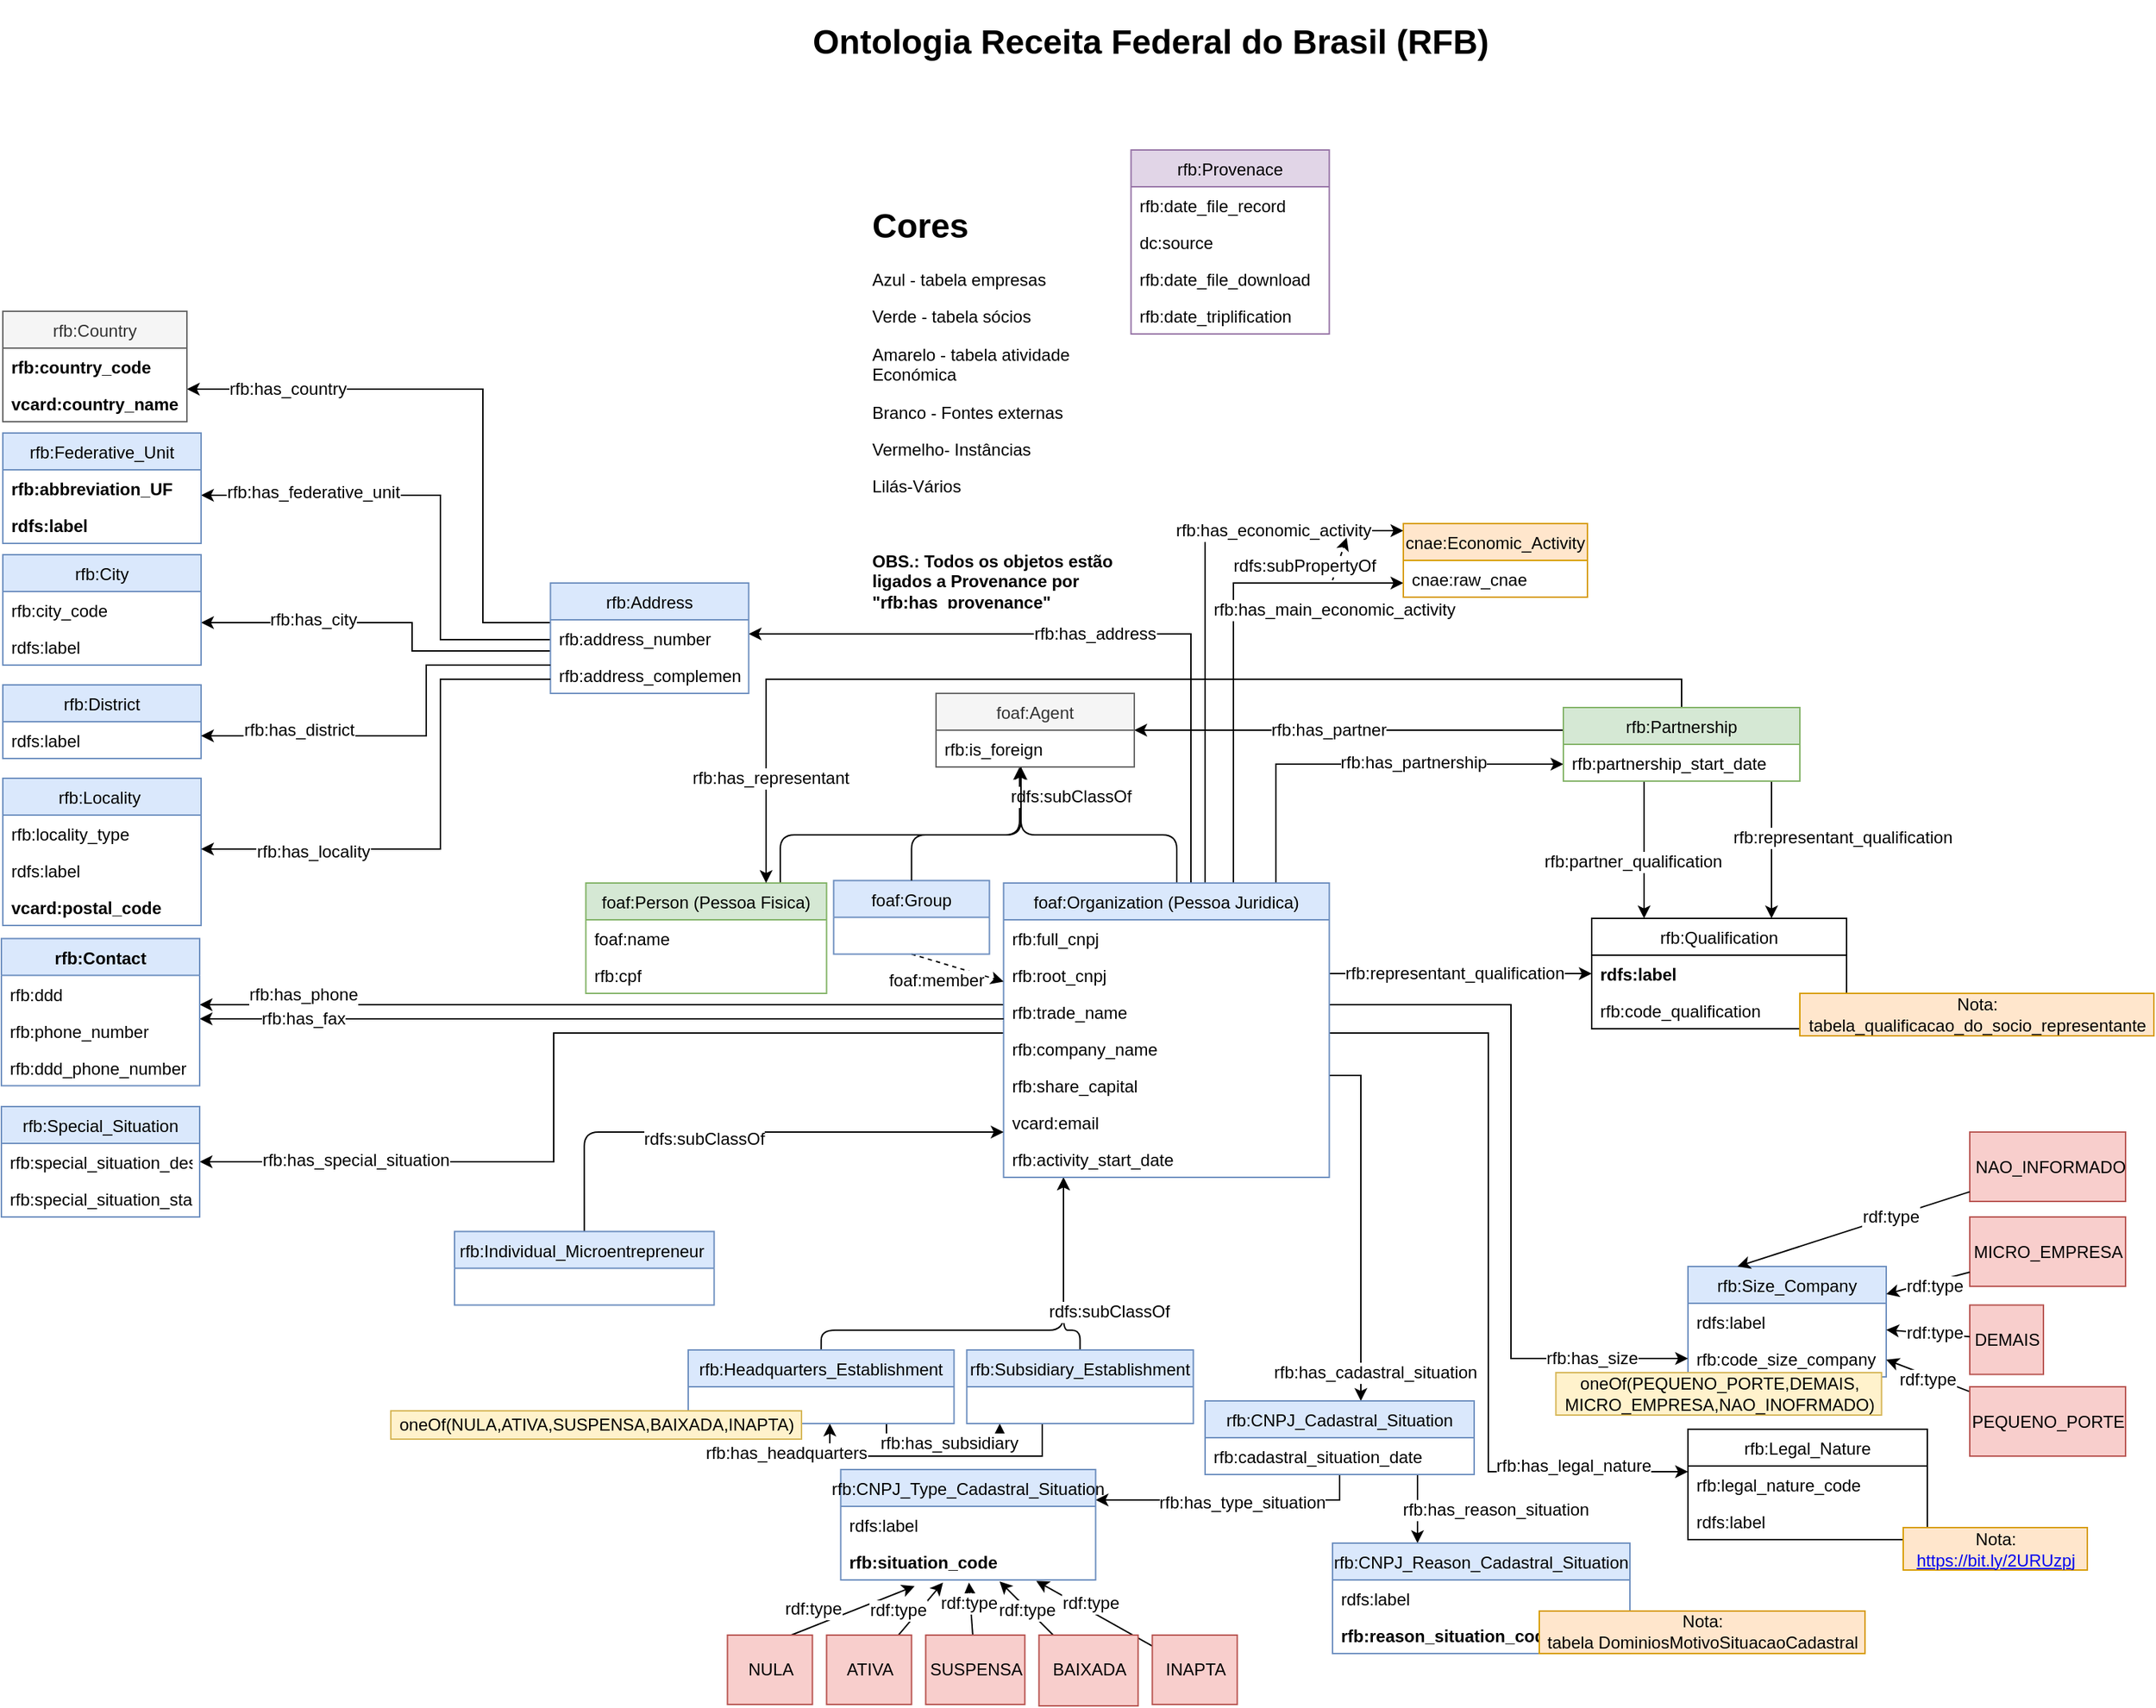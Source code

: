 <mxfile version="13.1.14" type="google"><diagram id="QXgJ33j3kfMfDiMfSLov" name="RFB"><mxGraphModel dx="2135" dy="1691" grid="1" gridSize="10" guides="1" tooltips="1" connect="1" arrows="1" fold="1" page="1" pageScale="1" pageWidth="827" pageHeight="1169" math="0" shadow="0"><root><mxCell id="0"/><mxCell id="1" parent="0"/><mxCell id="TrDCCTHe8l6ZaI6Ffcm_-5" value="" style="endArrow=none;html=1;edgeStyle=orthogonalEdgeStyle;endFill=0;" parent="1" source="TrDCCTHe8l6ZaI6Ffcm_-21" target="TrDCCTHe8l6ZaI6Ffcm_-8" edge="1"><mxGeometry width="50" height="50" relative="1" as="geometry"><mxPoint x="491" y="-18" as="sourcePoint"/><mxPoint x="369" y="-50" as="targetPoint"/><Array as="points"><mxPoint x="480" y="-100"/><mxPoint x="370" y="-100"/></Array></mxGeometry></mxCell><mxCell id="TrDCCTHe8l6ZaI6Ffcm_-6" value="" style="endArrow=classic;html=1;edgeStyle=orthogonalEdgeStyle;endFill=1;" parent="1" source="TrDCCTHe8l6ZaI6Ffcm_-14" target="TrDCCTHe8l6ZaI6Ffcm_-8" edge="1"><mxGeometry width="50" height="50" relative="1" as="geometry"><mxPoint x="237" y="-20" as="sourcePoint"/><mxPoint x="369" y="-168" as="targetPoint"/><Array as="points"><mxPoint x="200" y="-100"/><mxPoint x="369" y="-100"/></Array></mxGeometry></mxCell><mxCell id="TrDCCTHe8l6ZaI6Ffcm_-7" value="rdfs:subClassOf" style="text;html=1;align=center;verticalAlign=middle;resizable=0;points=[];;labelBackgroundColor=#ffffff;" parent="TrDCCTHe8l6ZaI6Ffcm_-6" vertex="1" connectable="0"><mxGeometry x="-0.163" y="-3" relative="1" as="geometry"><mxPoint x="134" y="-30" as="offset"/></mxGeometry></mxCell><mxCell id="TrDCCTHe8l6ZaI6Ffcm_-8" value="foaf:Agent" style="swimlane;fontStyle=0;childLayout=stackLayout;horizontal=1;startSize=26;fillColor=#f5f5f5;horizontalStack=0;resizeParent=1;resizeParentMax=0;resizeLast=0;collapsible=1;marginBottom=0;strokeColor=#666666;fontColor=#333333;" parent="1" vertex="1"><mxGeometry x="310" y="-200" width="140" height="52" as="geometry"/></mxCell><mxCell id="okDWKuqYiu18aNTsBANL-31" value="rfb:is_foreign" style="text;strokeColor=none;fillColor=none;align=left;verticalAlign=top;spacingLeft=4;spacingRight=4;overflow=hidden;rotatable=0;points=[[0,0.5],[1,0.5]];portConstraint=eastwest;" parent="TrDCCTHe8l6ZaI6Ffcm_-8" vertex="1"><mxGeometry y="26" width="140" height="26" as="geometry"/></mxCell><mxCell id="iCC4-Bm0WGYi2EF_gwbe-14" style="edgeStyle=orthogonalEdgeStyle;rounded=0;orthogonalLoop=1;jettySize=auto;html=1;" parent="1" source="TrDCCTHe8l6ZaI6Ffcm_-21" target="LuBBIc8K6wymAVC3Jd7M-14" edge="1"><mxGeometry relative="1" as="geometry"><mxPoint x="510" y="-19" as="sourcePoint"/><mxPoint x="630" y="-315" as="targetPoint"/><Array as="points"><mxPoint x="500" y="-315"/></Array></mxGeometry></mxCell><mxCell id="53KB2t6MVvAizh-em0vz-18" value="rfb:has_economic_activity" style="text;html=1;align=center;verticalAlign=middle;resizable=0;points=[];labelBackgroundColor=#ffffff;" parent="iCC4-Bm0WGYi2EF_gwbe-14" vertex="1" connectable="0"><mxGeometry x="0.327" y="-39" relative="1" as="geometry"><mxPoint x="39" y="-39" as="offset"/></mxGeometry></mxCell><mxCell id="TrDCCTHe8l6ZaI6Ffcm_-64" style="rounded=0;orthogonalLoop=1;jettySize=auto;html=1;edgeStyle=orthogonalEdgeStyle;" parent="1" source="TrDCCTHe8l6ZaI6Ffcm_-21" target="TrDCCTHe8l6ZaI6Ffcm_-66" edge="1"><mxGeometry relative="1" as="geometry"><mxPoint x="670" y="579.998" as="sourcePoint"/><mxPoint x="841" y="505" as="targetPoint"/><Array as="points"><mxPoint x="610" y="70"/></Array></mxGeometry></mxCell><mxCell id="TrDCCTHe8l6ZaI6Ffcm_-65" value="rfb:has_cadastral_situation" style="text;html=1;align=center;verticalAlign=middle;resizable=0;points=[];;labelBackgroundColor=#ffffff;" parent="TrDCCTHe8l6ZaI6Ffcm_-64" vertex="1" connectable="0"><mxGeometry x="0.073" y="-1" relative="1" as="geometry"><mxPoint x="11" y="96.29" as="offset"/></mxGeometry></mxCell><mxCell id="TrDCCTHe8l6ZaI6Ffcm_-71" style="edgeStyle=none;rounded=0;orthogonalLoop=1;jettySize=auto;html=1;entryX=0.29;entryY=1.167;entryDx=0;entryDy=0;entryPerimeter=0;exitX=0.75;exitY=0;exitDx=0;exitDy=0;" parent="1" source="TrDCCTHe8l6ZaI6Ffcm_-73" target="KUv4V6IPueYXDHLZy-uA-11" edge="1"><mxGeometry relative="1" as="geometry"><mxPoint x="303.71" y="438.51" as="targetPoint"/></mxGeometry></mxCell><mxCell id="TrDCCTHe8l6ZaI6Ffcm_-72" value="rdf:type" style="text;html=1;align=center;verticalAlign=middle;resizable=0;points=[];;labelBackgroundColor=#ffffff;" parent="TrDCCTHe8l6ZaI6Ffcm_-71" vertex="1" connectable="0"><mxGeometry x="-0.311" y="-1" relative="1" as="geometry"><mxPoint x="-15.11" y="-7.61" as="offset"/></mxGeometry></mxCell><mxCell id="TrDCCTHe8l6ZaI6Ffcm_-73" value="NULA" style="html=1;fillColor=#f8cecc;strokeColor=#b85450;" parent="1" vertex="1"><mxGeometry x="162.71" y="465.49" width="60" height="49" as="geometry"/></mxCell><mxCell id="TrDCCTHe8l6ZaI6Ffcm_-74" style="edgeStyle=none;rounded=0;orthogonalLoop=1;jettySize=auto;html=1;entryX=0.401;entryY=1.071;entryDx=0;entryDy=0;entryPerimeter=0;" parent="1" source="TrDCCTHe8l6ZaI6Ffcm_-76" target="KUv4V6IPueYXDHLZy-uA-11" edge="1"><mxGeometry relative="1" as="geometry"><mxPoint x="328.71" y="480" as="targetPoint"/></mxGeometry></mxCell><mxCell id="TrDCCTHe8l6ZaI6Ffcm_-75" value="&lt;span style=&quot;color: rgba(0 , 0 , 0 , 0) ; font-family: monospace ; font-size: 0px ; background-color: rgb(248 , 249 , 250)&quot;&gt;%3CmxGraphModel%3E%3Croot%3E%3CmxCell%20id%3D%220%22%2F%3E%3CmxCell%20id%3D%221%22%20parent%3D%220%22%2F%3E%3CmxCell%20id%3D%222%22%20value%3D%22rdfs%3AsubClassOf%22%20style%3D%22text%3Bhtml%3D1%3Balign%3Dcenter%3BverticalAlign%3Dmiddle%3Bresizable%3D0%3Bpoints%3D%5B%5D%3B%3BlabelBackgroundColor%3D%23ffffff%3B%22%20vertex%3D%221%22%20connectable%3D%220%22%20parent%3D%221%22%3E%3CmxGeometry%20x%3D%22772.98%22%20y%3D%22789.997%22%20as%3D%22geometry%22%3E%3CmxPoint%20x%3D%221%22%20y%3D%22-17.36%22%20as%3D%22offset%22%2F%3E%3C%2FmxGeometry%3E%3C%2FmxCell%3E%3C%2Froot%3E%3C%2FmxGraphModel%3E&lt;/span&gt;" style="text;html=1;align=center;verticalAlign=middle;resizable=0;points=[];;labelBackgroundColor=#ffffff;" parent="TrDCCTHe8l6ZaI6Ffcm_-74" vertex="1" connectable="0"><mxGeometry x="-0.271" y="-2" relative="1" as="geometry"><mxPoint y="1" as="offset"/></mxGeometry></mxCell><mxCell id="KUv4V6IPueYXDHLZy-uA-1" value="&lt;span style=&quot;color: rgba(0 , 0 , 0 , 0) ; font-family: monospace ; font-size: 0px ; background-color: rgb(248 , 249 , 250)&quot;&gt;%3CmxGraphModel%3E%3Croot%3E%3CmxCell%20id%3D%220%22%2F%3E%3CmxCell%20id%3D%221%22%20parent%3D%220%22%2F%3E%3CmxCell%20id%3D%222%22%20value%3D%22rdfs%3AsubClassOf%22%20style%3D%22text%3Bhtml%3D1%3Balign%3Dcenter%3BverticalAlign%3Dmiddle%3Bresizable%3D0%3Bpoints%3D%5B%5D%3B%3BlabelBackgroundColor%3D%23ffffff%3B%22%20vertex%3D%221%22%20connectable%3D%220%22%20parent%3D%221%22%3E%3CmxGeometry%20x%3D%22772.98%22%20y%3D%22789.997%22%20as%3D%22geometry%22%3E%3CmxPoint%20x%3D%221%22%20y%3D%22-17.36%22%20as%3D%22offset%22%2F%3E%3C%2FmxGeometry%3E%3C%2FmxCell%3E%3C%2Froot%3E%3C%2FmxGraphModrdfs:&lt;/span&gt;" style="text;html=1;align=center;verticalAlign=middle;resizable=0;points=[];labelBackgroundColor=#ffffff;" parent="TrDCCTHe8l6ZaI6Ffcm_-74" vertex="1" connectable="0"><mxGeometry x="-0.395" y="-2" relative="1" as="geometry"><mxPoint y="-1" as="offset"/></mxGeometry></mxCell><mxCell id="TrDCCTHe8l6ZaI6Ffcm_-76" value="ATIVA" style="html=1;fillColor=#f8cecc;strokeColor=#b85450;" parent="1" vertex="1"><mxGeometry x="232.71" y="465.49" width="60" height="49" as="geometry"/></mxCell><mxCell id="TrDCCTHe8l6ZaI6Ffcm_-77" style="edgeStyle=none;rounded=0;orthogonalLoop=1;jettySize=auto;html=1;entryX=0.503;entryY=1.071;entryDx=0;entryDy=0;entryPerimeter=0;" parent="1" source="TrDCCTHe8l6ZaI6Ffcm_-79" target="KUv4V6IPueYXDHLZy-uA-11" edge="1"><mxGeometry relative="1" as="geometry"><mxPoint x="333.71" y="438.51" as="targetPoint"/></mxGeometry></mxCell><mxCell id="TrDCCTHe8l6ZaI6Ffcm_-78" value="&lt;span style=&quot;color: rgba(0 , 0 , 0 , 0) ; font-family: monospace ; font-size: 0px ; background-color: rgb(248 , 249 , 250)&quot;&gt;%3CmxGraphModel%3E%3Croot%3E%3CmxCell%20id%3D%220%22%2F%3E%3CmxCell%20id%3D%221%22%20parent%3D%220%22%2F%3E%3CmxCell%20id%3D%222%22%20value%3D%22rdfs%3AsubClassOf%22%20style%3D%22text%3Bhtml%3D1%3Balign%3Dcenter%3BverticalAlign%3Dmiddle%3Bresizable%3D0%3Bpoints%3D%5B%5D%3B%3BlabelBackgroundColor%3D%23ffffff%3B%22%20vertex%3D%221%22%20connectable%3D%220%22%20parent%3D%221%22%3E%3CmxGeometry%20x%3D%22772.98%22%20y%3D%22789.997%22%20as%3D%22geometry%22%3E%3CmxPoint%20x%3D%221%22%20y%3D%22-17.36%22%20as%3D%22offset%22%2F%3E%3C%2FmxGeometry%3E%3C%2FmxCell%3E%3C%2Froot%3E%3C%2FmxGraphModel%3E&lt;/span&gt;" style="text;html=1;align=center;verticalAlign=middle;resizable=0;points=[];;labelBackgroundColor=#ffffff;" parent="TrDCCTHe8l6ZaI6Ffcm_-77" vertex="1" connectable="0"><mxGeometry x="-0.355" y="-4" relative="1" as="geometry"><mxPoint as="offset"/></mxGeometry></mxCell><mxCell id="TrDCCTHe8l6ZaI6Ffcm_-79" value="SUSPENSA" style="html=1;fillColor=#f8cecc;strokeColor=#b85450;" parent="1" vertex="1"><mxGeometry x="302.71" y="465.49" width="70" height="49" as="geometry"/></mxCell><mxCell id="TrDCCTHe8l6ZaI6Ffcm_-80" style="edgeStyle=none;rounded=0;orthogonalLoop=1;jettySize=auto;html=1;entryX=0.767;entryY=1.026;entryDx=0;entryDy=0;entryPerimeter=0;" parent="1" source="TrDCCTHe8l6ZaI6Ffcm_-82" target="KUv4V6IPueYXDHLZy-uA-11" edge="1"><mxGeometry relative="1" as="geometry"><mxPoint x="383.71" y="438.51" as="targetPoint"/></mxGeometry></mxCell><mxCell id="TrDCCTHe8l6ZaI6Ffcm_-82" value="INAPTA" style="html=1;fillColor=#f8cecc;strokeColor=#b85450;" parent="1" vertex="1"><mxGeometry x="462.71" y="465.49" width="60" height="49" as="geometry"/></mxCell><mxCell id="TrDCCTHe8l6ZaI6Ffcm_-83" style="edgeStyle=none;rounded=0;orthogonalLoop=1;jettySize=auto;html=1;entryX=0.623;entryY=1.038;entryDx=0;entryDy=0;entryPerimeter=0;" parent="1" source="TrDCCTHe8l6ZaI6Ffcm_-85" target="KUv4V6IPueYXDHLZy-uA-11" edge="1"><mxGeometry relative="1" as="geometry"><mxPoint x="357.71" y="438.51" as="targetPoint"/></mxGeometry></mxCell><mxCell id="TrDCCTHe8l6ZaI6Ffcm_-85" value="BAIXADA" style="html=1;fillColor=#f8cecc;strokeColor=#b85450;" parent="1" vertex="1"><mxGeometry x="382.71" y="465.49" width="70" height="50" as="geometry"/></mxCell><mxCell id="TrDCCTHe8l6ZaI6Ffcm_-86" style="edgeStyle=none;rounded=0;orthogonalLoop=1;jettySize=auto;html=1;exitX=0.75;exitY=0;exitDx=0;exitDy=0;" parent="1" source="TrDCCTHe8l6ZaI6Ffcm_-85" target="TrDCCTHe8l6ZaI6Ffcm_-85" edge="1"><mxGeometry relative="1" as="geometry"/></mxCell><mxCell id="TrDCCTHe8l6ZaI6Ffcm_-88" style="edgeStyle=orthogonalEdgeStyle;rounded=0;orthogonalLoop=1;jettySize=auto;html=1;" parent="1" source="TrDCCTHe8l6ZaI6Ffcm_-21" target="TrDCCTHe8l6ZaI6Ffcm_-91" edge="1"><mxGeometry relative="1" as="geometry"><mxPoint x="-132" y="-320" as="sourcePoint"/><mxPoint x="67.71" y="-172" as="targetPoint"/><Array as="points"><mxPoint x="100" y="20"/><mxPoint x="100" y="20"/></Array></mxGeometry></mxCell><mxCell id="TrDCCTHe8l6ZaI6Ffcm_-89" value="&lt;div style=&quot;text-align: left&quot;&gt;rfb:has_phone&lt;/div&gt;" style="text;html=1;align=center;verticalAlign=middle;resizable=0;points=[];;labelBackgroundColor=#ffffff;" parent="TrDCCTHe8l6ZaI6Ffcm_-88" vertex="1" connectable="0"><mxGeometry x="0.254" y="2" relative="1" as="geometry"><mxPoint x="-139" y="-9.75" as="offset"/></mxGeometry></mxCell><mxCell id="TrDCCTHe8l6ZaI6Ffcm_-102" style="rounded=0;orthogonalLoop=1;jettySize=auto;html=1;edgeStyle=orthogonalEdgeStyle;" parent="1" source="TrDCCTHe8l6ZaI6Ffcm_-21" target="TrDCCTHe8l6ZaI6Ffcm_-256" edge="1"><mxGeometry relative="1" as="geometry"><mxPoint x="559" y="430" as="sourcePoint"/><mxPoint x="243" y="400" as="targetPoint"/><Array as="points"><mxPoint x="550" y="-150"/></Array></mxGeometry></mxCell><mxCell id="TrDCCTHe8l6ZaI6Ffcm_-103" value="rfb:has_partnership" style="text;html=1;align=center;verticalAlign=middle;resizable=0;points=[];;labelBackgroundColor=#ffffff;" parent="TrDCCTHe8l6ZaI6Ffcm_-102" vertex="1" connectable="0"><mxGeometry x="0.073" y="-1" relative="1" as="geometry"><mxPoint x="27" y="-2" as="offset"/></mxGeometry></mxCell><mxCell id="TrDCCTHe8l6ZaI6Ffcm_-104" value="rfb:Size_Company" style="swimlane;fontStyle=0;childLayout=stackLayout;horizontal=1;startSize=26;fillColor=#dae8fc;horizontalStack=0;resizeParent=1;resizeParentMax=0;resizeLast=0;collapsible=1;marginBottom=0;strokeColor=#6c8ebf;" parent="1" vertex="1"><mxGeometry x="841" y="205" width="140" height="78" as="geometry"/></mxCell><mxCell id="TrDCCTHe8l6ZaI6Ffcm_-105" value="rdfs:label" style="text;strokeColor=none;fillColor=none;align=left;verticalAlign=top;spacingLeft=4;spacingRight=4;overflow=hidden;rotatable=0;points=[[0,0.5],[1,0.5]];portConstraint=eastwest;" parent="TrDCCTHe8l6ZaI6Ffcm_-104" vertex="1"><mxGeometry y="26" width="140" height="26" as="geometry"/></mxCell><mxCell id="TrDCCTHe8l6ZaI6Ffcm_-106" value="rfb:code_size_company" style="text;strokeColor=none;fillColor=none;align=left;verticalAlign=top;spacingLeft=4;spacingRight=4;overflow=hidden;rotatable=0;points=[[0,0.5],[1,0.5]];portConstraint=eastwest;" parent="TrDCCTHe8l6ZaI6Ffcm_-104" vertex="1"><mxGeometry y="52" width="140" height="26" as="geometry"/></mxCell><mxCell id="TrDCCTHe8l6ZaI6Ffcm_-108" value="&amp;nbsp;NAO_INFORMADO" style="html=1;fillColor=#f8cecc;strokeColor=#b85450;" parent="1" vertex="1"><mxGeometry x="1040" y="110" width="110" height="49" as="geometry"/></mxCell><mxCell id="TrDCCTHe8l6ZaI6Ffcm_-109" style="edgeStyle=none;rounded=0;orthogonalLoop=1;jettySize=auto;html=1;entryX=0.25;entryY=0;entryDx=0;entryDy=0;" parent="1" source="TrDCCTHe8l6ZaI6Ffcm_-108" target="TrDCCTHe8l6ZaI6Ffcm_-104" edge="1"><mxGeometry relative="1" as="geometry"><mxPoint x="951" y="-31" as="targetPoint"/></mxGeometry></mxCell><mxCell id="TrDCCTHe8l6ZaI6Ffcm_-110" value="rdf:type" style="text;html=1;align=center;verticalAlign=middle;resizable=0;points=[];;labelBackgroundColor=#ffffff;" parent="TrDCCTHe8l6ZaI6Ffcm_-109" vertex="1" connectable="0"><mxGeometry x="-0.311" y="-1" relative="1" as="geometry"><mxPoint x="1" as="offset"/></mxGeometry></mxCell><mxCell id="TrDCCTHe8l6ZaI6Ffcm_-111" value="MICRO_EMPRESA" style="html=1;fillColor=#f8cecc;strokeColor=#b85450;" parent="1" vertex="1"><mxGeometry x="1040" y="170" width="110" height="49" as="geometry"/></mxCell><mxCell id="TrDCCTHe8l6ZaI6Ffcm_-112" style="edgeStyle=none;rounded=0;orthogonalLoop=1;jettySize=auto;html=1;entryX=1;entryY=0.25;entryDx=0;entryDy=0;" parent="1" source="TrDCCTHe8l6ZaI6Ffcm_-111" target="TrDCCTHe8l6ZaI6Ffcm_-104" edge="1"><mxGeometry relative="1" as="geometry"><mxPoint x="996" y="205" as="targetPoint"/></mxGeometry></mxCell><mxCell id="TrDCCTHe8l6ZaI6Ffcm_-113" value="rdf:type" style="text;html=1;align=center;verticalAlign=middle;resizable=0;points=[];;labelBackgroundColor=#ffffff;" parent="TrDCCTHe8l6ZaI6Ffcm_-112" vertex="1" connectable="0"><mxGeometry x="-0.311" y="-1" relative="1" as="geometry"><mxPoint x="-4.44" y="5.65" as="offset"/></mxGeometry></mxCell><mxCell id="TrDCCTHe8l6ZaI6Ffcm_-114" style="edgeStyle=none;rounded=0;orthogonalLoop=1;jettySize=auto;html=1;" parent="1" source="TrDCCTHe8l6ZaI6Ffcm_-116" target="TrDCCTHe8l6ZaI6Ffcm_-104" edge="1"><mxGeometry relative="1" as="geometry"><mxPoint x="921" y="215" as="targetPoint"/></mxGeometry></mxCell><mxCell id="TrDCCTHe8l6ZaI6Ffcm_-115" value="rdf:type" style="text;html=1;align=center;verticalAlign=middle;resizable=0;points=[];;labelBackgroundColor=#ffffff;" parent="TrDCCTHe8l6ZaI6Ffcm_-114" vertex="1" connectable="0"><mxGeometry x="-0.311" y="-1" relative="1" as="geometry"><mxPoint x="-10.25" y="-0.09" as="offset"/></mxGeometry></mxCell><mxCell id="TrDCCTHe8l6ZaI6Ffcm_-116" value="PEQUENO_PORTE&lt;br/&gt;" style="html=1;fillColor=#f8cecc;strokeColor=#b85450;" parent="1" vertex="1"><mxGeometry x="1040" y="290" width="110" height="49" as="geometry"/></mxCell><mxCell id="TrDCCTHe8l6ZaI6Ffcm_-117" value="DEMAIS" style="html=1;fillColor=#f8cecc;strokeColor=#b85450;" parent="1" vertex="1"><mxGeometry x="1040" y="232.25" width="52" height="49" as="geometry"/></mxCell><mxCell id="TrDCCTHe8l6ZaI6Ffcm_-118" style="edgeStyle=none;rounded=0;orthogonalLoop=1;jettySize=auto;html=1;" parent="1" source="TrDCCTHe8l6ZaI6Ffcm_-117" target="TrDCCTHe8l6ZaI6Ffcm_-104" edge="1"><mxGeometry relative="1" as="geometry"><mxPoint x="1062.833" y="205" as="targetPoint"/></mxGeometry></mxCell><mxCell id="TrDCCTHe8l6ZaI6Ffcm_-119" value="rdf:type" style="text;html=1;align=center;verticalAlign=middle;resizable=0;points=[];;labelBackgroundColor=#ffffff;" parent="TrDCCTHe8l6ZaI6Ffcm_-118" vertex="1" connectable="0"><mxGeometry x="-0.311" y="-1" relative="1" as="geometry"><mxPoint x="-5" as="offset"/></mxGeometry></mxCell><mxCell id="TrDCCTHe8l6ZaI6Ffcm_-127" style="rounded=0;orthogonalLoop=1;jettySize=auto;html=1;edgeStyle=orthogonalEdgeStyle;" parent="1" source="TrDCCTHe8l6ZaI6Ffcm_-21" target="TrDCCTHe8l6ZaI6Ffcm_-124" edge="1"><mxGeometry relative="1" as="geometry"><mxPoint x="568" y="389" as="sourcePoint"/><mxPoint x="690" y="361.042" as="targetPoint"/><Array as="points"><mxPoint x="40" y="40"/><mxPoint x="40" y="131"/></Array></mxGeometry></mxCell><mxCell id="TrDCCTHe8l6ZaI6Ffcm_-128" value="rfb:has_special_situation" style="text;html=1;align=center;verticalAlign=middle;resizable=0;points=[];;labelBackgroundColor=#ffffff;rotation=0;" parent="TrDCCTHe8l6ZaI6Ffcm_-127" vertex="1" connectable="0"><mxGeometry x="0.073" y="-1" relative="1" as="geometry"><mxPoint x="-139" y="53.71" as="offset"/></mxGeometry></mxCell><mxCell id="TrDCCTHe8l6ZaI6Ffcm_-133" style="edgeStyle=orthogonalEdgeStyle;rounded=0;orthogonalLoop=1;jettySize=auto;html=1;" parent="1" source="TrDCCTHe8l6ZaI6Ffcm_-21" target="TrDCCTHe8l6ZaI6Ffcm_-347" edge="1"><mxGeometry relative="1" as="geometry"><mxPoint x="118" y="-159.527" as="sourcePoint"/><mxPoint x="-342.6" y="-241.998" as="targetPoint"/><Array as="points"><mxPoint x="490" y="-242"/></Array></mxGeometry></mxCell><mxCell id="TrDCCTHe8l6ZaI6Ffcm_-134" value="&lt;div style=&quot;text-align: left&quot;&gt;rfb:has_address&lt;/div&gt;" style="text;html=1;align=center;verticalAlign=middle;resizable=0;points=[];;labelBackgroundColor=#ffffff;" parent="TrDCCTHe8l6ZaI6Ffcm_-133" vertex="1" connectable="0"><mxGeometry x="0.254" y="2" relative="1" as="geometry"><mxPoint x="62" y="-2.0" as="offset"/></mxGeometry></mxCell><mxCell id="TrDCCTHe8l6ZaI6Ffcm_-266" style="rounded=0;orthogonalLoop=1;jettySize=auto;html=1;edgeStyle=orthogonalEdgeStyle;" parent="1" source="TrDCCTHe8l6ZaI6Ffcm_-256" target="TrDCCTHe8l6ZaI6Ffcm_-8" edge="1"><mxGeometry relative="1" as="geometry"><mxPoint x="428" y="-180" as="sourcePoint"/><mxPoint x="600" y="-153" as="targetPoint"/><Array as="points"><mxPoint x="640" y="-174"/><mxPoint x="640" y="-174"/></Array></mxGeometry></mxCell><mxCell id="TrDCCTHe8l6ZaI6Ffcm_-267" value="rfb:has_partner" style="text;html=1;align=center;verticalAlign=middle;resizable=0;points=[];labelBackgroundColor=#ffffff;" parent="TrDCCTHe8l6ZaI6Ffcm_-266" connectable="0" vertex="1"><mxGeometry x="0.698" y="2" relative="1" as="geometry"><mxPoint x="91" y="-2" as="offset"/></mxGeometry></mxCell><mxCell id="0y7TaE2uoPL2Kh2Yl5zM-10" style="edgeStyle=orthogonalEdgeStyle;rounded=0;orthogonalLoop=1;jettySize=auto;html=1;" parent="1" source="TrDCCTHe8l6ZaI6Ffcm_-347" target="0y7TaE2uoPL2Kh2Yl5zM-7" edge="1"><mxGeometry relative="1" as="geometry"><Array as="points"><mxPoint x="-10" y="-250"/><mxPoint x="-10" y="-415"/></Array></mxGeometry></mxCell><mxCell id="53KB2t6MVvAizh-em0vz-3" value="rfb:has_country" style="text;html=1;align=center;verticalAlign=middle;resizable=0;points=[];labelBackgroundColor=#ffffff;" parent="0y7TaE2uoPL2Kh2Yl5zM-10" vertex="1" connectable="0"><mxGeometry x="0.536" relative="1" as="geometry"><mxPoint x="-26.71" as="offset"/></mxGeometry></mxCell><mxCell id="TrDCCTHe8l6ZaI6Ffcm_-374" style="edgeStyle=orthogonalEdgeStyle;rounded=0;orthogonalLoop=1;jettySize=auto;html=1;entryX=0;entryY=0.5;entryDx=0;entryDy=0;" parent="1" source="TrDCCTHe8l6ZaI6Ffcm_-21" target="TrDCCTHe8l6ZaI6Ffcm_-106" edge="1"><mxGeometry relative="1" as="geometry"><mxPoint x="590" y="125" as="sourcePoint"/><Array as="points"><mxPoint x="716" y="20"/><mxPoint x="716" y="270"/></Array></mxGeometry></mxCell><mxCell id="TrDCCTHe8l6ZaI6Ffcm_-375" value="rfb:has_size" style="text;html=1;align=center;verticalAlign=middle;resizable=0;points=[];labelBackgroundColor=#ffffff;" parent="TrDCCTHe8l6ZaI6Ffcm_-374" vertex="1" connectable="0"><mxGeometry x="0.139" y="3" relative="1" as="geometry"><mxPoint x="54" y="91.29" as="offset"/></mxGeometry></mxCell><mxCell id="fCHR5HZ9Zli9Qe2Us4dF-1" value="&lt;h1&gt;Ontologia Receita Federal do Brasil (RFB)&lt;/h1&gt;" style="text;html=1;strokeColor=none;fillColor=none;spacing=5;spacingTop=-20;whiteSpace=wrap;overflow=hidden;rounded=0;" parent="1" vertex="1"><mxGeometry x="217.71" y="-680" width="530" height="51" as="geometry"/></mxCell><mxCell id="RtagayPJii3vVOR1M6W2-5" value="" style="endArrow=classic;html=1;exitX=0.5;exitY=0;exitDx=0;exitDy=0;edgeStyle=orthogonalEdgeStyle;" parent="1" source="RtagayPJii3vVOR1M6W2-1" target="TrDCCTHe8l6ZaI6Ffcm_-21" edge="1"><mxGeometry width="50" height="50" relative="1" as="geometry"><mxPoint x="641.71" y="664" as="sourcePoint"/><mxPoint x="411.71" y="257" as="targetPoint"/><Array as="points"><mxPoint x="412" y="250"/><mxPoint x="400" y="250"/></Array></mxGeometry></mxCell><mxCell id="RtagayPJii3vVOR1M6W2-6" value="" style="endArrow=classic;html=1;exitX=0.5;exitY=0;exitDx=0;exitDy=0;edgeStyle=orthogonalEdgeStyle;" parent="1" source="RtagayPJii3vVOR1M6W2-4" target="TrDCCTHe8l6ZaI6Ffcm_-21" edge="1"><mxGeometry width="50" height="50" relative="1" as="geometry"><mxPoint x="298.71" y="985" as="sourcePoint"/><mxPoint x="302.71" y="257" as="targetPoint"/><Array as="points"><mxPoint x="229" y="250"/><mxPoint x="400" y="250"/></Array></mxGeometry></mxCell><mxCell id="RtagayPJii3vVOR1M6W2-7" value="rdfs:subClassOf" style="text;html=1;align=center;verticalAlign=middle;resizable=0;points=[];;labelBackgroundColor=#ffffff;" parent="RtagayPJii3vVOR1M6W2-6" vertex="1" connectable="0"><mxGeometry x="-0.163" y="-3" relative="1" as="geometry"><mxPoint x="94" y="-16" as="offset"/></mxGeometry></mxCell><mxCell id="KUv4V6IPueYXDHLZy-uA-2" value="rdf:type" style="text;html=1;align=center;verticalAlign=middle;resizable=0;points=[];;labelBackgroundColor=#ffffff;" parent="1" vertex="1" connectable="0"><mxGeometry x="281.71" y="465.487" as="geometry"><mxPoint x="1" y="-17.36" as="offset"/></mxGeometry></mxCell><mxCell id="KUv4V6IPueYXDHLZy-uA-4" value="rdf:type" style="text;html=1;align=center;verticalAlign=middle;resizable=0;points=[];;labelBackgroundColor=#ffffff;" parent="1" vertex="1" connectable="0"><mxGeometry x="417.71" y="460.507" as="geometry"><mxPoint x="1" y="-17.36" as="offset"/></mxGeometry></mxCell><mxCell id="KUv4V6IPueYXDHLZy-uA-5" value="rdf:type" style="text;html=1;align=center;verticalAlign=middle;resizable=0;points=[];;labelBackgroundColor=#ffffff;" parent="1" vertex="1" connectable="0"><mxGeometry x="372.71" y="465.487" as="geometry"><mxPoint x="1" y="-17.36" as="offset"/></mxGeometry></mxCell><mxCell id="KUv4V6IPueYXDHLZy-uA-12" style="edgeStyle=orthogonalEdgeStyle;rounded=0;orthogonalLoop=1;jettySize=auto;html=1;" parent="1" source="TrDCCTHe8l6ZaI6Ffcm_-66" target="KUv4V6IPueYXDHLZy-uA-7" edge="1"><mxGeometry relative="1" as="geometry"><mxPoint x="550" y="529" as="sourcePoint"/><Array as="points"><mxPoint x="595" y="370"/></Array></mxGeometry></mxCell><mxCell id="53KB2t6MVvAizh-em0vz-59" value="rfb:has_type_situation" style="text;html=1;align=center;verticalAlign=middle;resizable=0;points=[];labelBackgroundColor=#ffffff;" parent="KUv4V6IPueYXDHLZy-uA-12" vertex="1" connectable="0"><mxGeometry x="0.253" y="1" relative="1" as="geometry"><mxPoint x="32" y="1" as="offset"/></mxGeometry></mxCell><mxCell id="KUv4V6IPueYXDHLZy-uA-13" value="rdf:type" style="text;html=1;align=center;verticalAlign=middle;resizable=0;points=[];;labelBackgroundColor=#ffffff;" parent="1" vertex="1" connectable="0"><mxGeometry x="331.71" y="460.507" as="geometry"><mxPoint x="1" y="-17.36" as="offset"/></mxGeometry></mxCell><mxCell id="53KB2t6MVvAizh-em0vz-14" style="edgeStyle=orthogonalEdgeStyle;rounded=0;orthogonalLoop=1;jettySize=auto;html=1;" parent="1" source="TrDCCTHe8l6ZaI6Ffcm_-347" target="53KB2t6MVvAizh-em0vz-4" edge="1"><mxGeometry relative="1" as="geometry"><mxPoint x="-192" y="-96" as="sourcePoint"/><Array as="points"><mxPoint x="-60" y="-230"/><mxPoint x="-60" y="-250"/></Array></mxGeometry></mxCell><mxCell id="53KB2t6MVvAizh-em0vz-15" value="rfb:has_city" style="text;html=1;align=center;verticalAlign=middle;resizable=0;points=[];labelBackgroundColor=#ffffff;" parent="53KB2t6MVvAizh-em0vz-14" vertex="1" connectable="0"><mxGeometry x="0.2" y="-2" relative="1" as="geometry"><mxPoint x="-27.71" as="offset"/></mxGeometry></mxCell><mxCell id="53KB2t6MVvAizh-em0vz-20" style="edgeStyle=orthogonalEdgeStyle;rounded=0;orthogonalLoop=1;jettySize=auto;html=1;" parent="1" source="TrDCCTHe8l6ZaI6Ffcm_-21" target="LuBBIc8K6wymAVC3Jd7M-14" edge="1"><mxGeometry relative="1" as="geometry"><mxPoint x="520" y="-9" as="sourcePoint"/><mxPoint x="630" y="-278" as="targetPoint"/><Array as="points"><mxPoint x="520" y="-278"/></Array></mxGeometry></mxCell><mxCell id="53KB2t6MVvAizh-em0vz-21" value="rfb:has_main_economic_activity" style="text;html=1;align=center;verticalAlign=middle;resizable=0;points=[];labelBackgroundColor=#ffffff;" parent="53KB2t6MVvAizh-em0vz-20" vertex="1" connectable="0"><mxGeometry x="0.327" y="-39" relative="1" as="geometry"><mxPoint x="62" y="-20" as="offset"/></mxGeometry></mxCell><mxCell id="53KB2t6MVvAizh-em0vz-22" value="rfb:Legal_Nature" style="swimlane;fontStyle=0;childLayout=stackLayout;horizontal=1;startSize=26;horizontalStack=0;resizeParent=1;resizeParentMax=0;resizeLast=0;collapsible=1;marginBottom=0;" parent="1" vertex="1"><mxGeometry x="841" y="320" width="169" height="78" as="geometry"/></mxCell><mxCell id="TrDCCTHe8l6ZaI6Ffcm_-40" value="rfb:legal_nature_code" style="text;strokeColor=none;fillColor=none;align=left;verticalAlign=top;spacingLeft=4;spacingRight=4;overflow=hidden;rotatable=0;points=[[0,0.5],[1,0.5]];portConstraint=eastwest;" parent="53KB2t6MVvAizh-em0vz-22" vertex="1"><mxGeometry y="26" width="169" height="26" as="geometry"/></mxCell><mxCell id="53KB2t6MVvAizh-em0vz-23" value="rdfs:label" style="text;strokeColor=none;fillColor=none;align=left;verticalAlign=top;spacingLeft=4;spacingRight=4;overflow=hidden;rotatable=0;points=[[0,0.5],[1,0.5]];portConstraint=eastwest;" parent="53KB2t6MVvAizh-em0vz-22" vertex="1"><mxGeometry y="52" width="169" height="26" as="geometry"/></mxCell><mxCell id="53KB2t6MVvAizh-em0vz-26" style="edgeStyle=orthogonalEdgeStyle;rounded=0;orthogonalLoop=1;jettySize=auto;html=1;" parent="1" source="TrDCCTHe8l6ZaI6Ffcm_-21" target="53KB2t6MVvAizh-em0vz-22" edge="1"><mxGeometry relative="1" as="geometry"><mxPoint x="600" y="150" as="sourcePoint"/><mxPoint x="851" y="280" as="targetPoint"/><Array as="points"><mxPoint x="700" y="40"/><mxPoint x="700" y="350"/></Array></mxGeometry></mxCell><mxCell id="53KB2t6MVvAizh-em0vz-27" value="rfb:has_legal_nature" style="text;html=1;align=center;verticalAlign=middle;resizable=0;points=[];labelBackgroundColor=#ffffff;" parent="53KB2t6MVvAizh-em0vz-26" vertex="1" connectable="0"><mxGeometry x="0.139" y="3" relative="1" as="geometry"><mxPoint x="57" y="97.29" as="offset"/></mxGeometry></mxCell><mxCell id="53KB2t6MVvAizh-em0vz-28" value="rfb:Qualification" style="swimlane;fontStyle=0;childLayout=stackLayout;horizontal=1;startSize=26;horizontalStack=0;resizeParent=1;resizeParentMax=0;resizeLast=0;collapsible=1;marginBottom=0;" parent="1" vertex="1"><mxGeometry x="773" y="-41" width="180" height="78" as="geometry"/></mxCell><mxCell id="53KB2t6MVvAizh-em0vz-30" value="rdfs:label" style="text;strokeColor=none;fillColor=none;align=left;verticalAlign=top;spacingLeft=4;spacingRight=4;overflow=hidden;rotatable=0;points=[[0,0.5],[1,0.5]];portConstraint=eastwest;fontStyle=1" parent="53KB2t6MVvAizh-em0vz-28" vertex="1"><mxGeometry y="26" width="180" height="26" as="geometry"/></mxCell><mxCell id="53KB2t6MVvAizh-em0vz-29" value="rfb:code_qualification" style="text;strokeColor=none;fillColor=none;align=left;verticalAlign=top;spacingLeft=4;spacingRight=4;overflow=hidden;rotatable=0;points=[[0,0.5],[1,0.5]];portConstraint=eastwest;" parent="53KB2t6MVvAizh-em0vz-28" vertex="1"><mxGeometry y="52" width="180" height="26" as="geometry"/></mxCell><mxCell id="53KB2t6MVvAizh-em0vz-31" style="edgeStyle=orthogonalEdgeStyle;rounded=0;orthogonalLoop=1;jettySize=auto;html=1;" parent="1" source="TrDCCTHe8l6ZaI6Ffcm_-256" target="53KB2t6MVvAizh-em0vz-28" edge="1"><mxGeometry relative="1" as="geometry"><mxPoint x="989" y="-101" as="sourcePoint"/><Array as="points"><mxPoint x="810" y="-70"/><mxPoint x="810" y="-70"/></Array></mxGeometry></mxCell><mxCell id="53KB2t6MVvAizh-em0vz-32" value="rfb:partner_qualification" style="text;html=1;align=center;verticalAlign=middle;resizable=0;points=[];labelBackgroundColor=#ffffff;" parent="53KB2t6MVvAizh-em0vz-31" vertex="1" connectable="0"><mxGeometry x="0.237" y="-1" relative="1" as="geometry"><mxPoint x="-7" y="-3" as="offset"/></mxGeometry></mxCell><mxCell id="53KB2t6MVvAizh-em0vz-38" value="Nota:&lt;br&gt;tabela_qualificacao_do_socio_representante" style="text;html=1;align=center;verticalAlign=middle;resizable=0;points=[];autosize=1;perimeterSpacing=0;fillColor=#ffe6cc;strokeColor=#d79b00;" parent="1" vertex="1"><mxGeometry x="920" y="12" width="250" height="30" as="geometry"/></mxCell><mxCell id="53KB2t6MVvAizh-em0vz-39" value="Nota:&lt;br&gt;&lt;a href=&quot;https://bit.ly/2URUzpj&quot;&gt;https://bit.ly/2URUzpj&lt;/a&gt;" style="text;html=1;align=center;verticalAlign=middle;resizable=0;points=[];autosize=1;fillColor=#ffe6cc;strokeColor=#d79b00;" parent="1" vertex="1"><mxGeometry x="993" y="389.51" width="130" height="30" as="geometry"/></mxCell><mxCell id="53KB2t6MVvAizh-em0vz-44" style="rounded=0;orthogonalLoop=1;jettySize=auto;html=1;edgeStyle=orthogonalEdgeStyle;" parent="1" source="TrDCCTHe8l6ZaI6Ffcm_-21" target="53KB2t6MVvAizh-em0vz-28" edge="1"><mxGeometry relative="1" as="geometry"><mxPoint x="570" y="-8" as="sourcePoint"/><mxPoint x="700" y="-50" as="targetPoint"/><Array as="points"><mxPoint x="640" y="-2"/><mxPoint x="640" y="-2"/></Array></mxGeometry></mxCell><mxCell id="53KB2t6MVvAizh-em0vz-45" value="rfb:representant_qualification" style="text;html=1;align=center;verticalAlign=middle;resizable=0;points=[];;labelBackgroundColor=#ffffff;" parent="53KB2t6MVvAizh-em0vz-44" vertex="1" connectable="0"><mxGeometry x="0.073" y="-1" relative="1" as="geometry"><mxPoint x="-11.71" y="-1" as="offset"/></mxGeometry></mxCell><mxCell id="53KB2t6MVvAizh-em0vz-63" style="edgeStyle=orthogonalEdgeStyle;rounded=0;orthogonalLoop=1;jettySize=auto;html=1;" parent="1" source="TrDCCTHe8l6ZaI6Ffcm_-66" target="53KB2t6MVvAizh-em0vz-60" edge="1"><mxGeometry relative="1" as="geometry"><mxPoint x="560" y="522" as="sourcePoint"/><mxPoint x="730" y="560" as="targetPoint"/><Array as="points"><mxPoint x="650" y="380"/><mxPoint x="650" y="380"/></Array></mxGeometry></mxCell><mxCell id="53KB2t6MVvAizh-em0vz-64" value="rfb:has_reason_situation" style="text;html=1;align=center;verticalAlign=middle;resizable=0;points=[];labelBackgroundColor=#ffffff;" parent="53KB2t6MVvAizh-em0vz-63" vertex="1" connectable="0"><mxGeometry x="0.253" y="1" relative="1" as="geometry"><mxPoint x="54" y="-5.49" as="offset"/></mxGeometry></mxCell><mxCell id="KUv4V6IPueYXDHLZy-uA-7" value="rfb:CNPJ_Type_Cadastral_Situation" style="swimlane;fontStyle=0;childLayout=stackLayout;horizontal=1;startSize=26;fillColor=#dae8fc;horizontalStack=0;resizeParent=1;resizeParentMax=0;resizeLast=0;collapsible=1;marginBottom=0;strokeColor=#6c8ebf;" parent="1" vertex="1"><mxGeometry x="242.71" y="348.51" width="180" height="78" as="geometry"/></mxCell><mxCell id="KUv4V6IPueYXDHLZy-uA-10" value="rdfs:label" style="text;strokeColor=none;fillColor=none;align=left;verticalAlign=top;spacingLeft=4;spacingRight=4;overflow=hidden;rotatable=0;points=[[0,0.5],[1,0.5]];portConstraint=eastwest;" parent="KUv4V6IPueYXDHLZy-uA-7" vertex="1"><mxGeometry y="26" width="180" height="26" as="geometry"/></mxCell><mxCell id="KUv4V6IPueYXDHLZy-uA-11" value="rfb:situation_code" style="text;strokeColor=none;fillColor=none;align=left;verticalAlign=top;spacingLeft=4;spacingRight=4;overflow=hidden;rotatable=0;points=[[0,0.5],[1,0.5]];portConstraint=eastwest;fontStyle=1" parent="KUv4V6IPueYXDHLZy-uA-7" vertex="1"><mxGeometry y="52" width="180" height="26" as="geometry"/></mxCell><mxCell id="53KB2t6MVvAizh-em0vz-60" value="rfb:CNPJ_Reason_Cadastral_Situation" style="swimlane;fontStyle=0;childLayout=stackLayout;horizontal=1;startSize=26;fillColor=#dae8fc;horizontalStack=0;resizeParent=1;resizeParentMax=0;resizeLast=0;collapsible=1;marginBottom=0;strokeColor=#6c8ebf;" parent="1" vertex="1"><mxGeometry x="590" y="400.49" width="210" height="78" as="geometry"/></mxCell><mxCell id="53KB2t6MVvAizh-em0vz-61" value="rdfs:label" style="text;strokeColor=none;fillColor=none;align=left;verticalAlign=top;spacingLeft=4;spacingRight=4;overflow=hidden;rotatable=0;points=[[0,0.5],[1,0.5]];portConstraint=eastwest;" parent="53KB2t6MVvAizh-em0vz-60" vertex="1"><mxGeometry y="26" width="210" height="26" as="geometry"/></mxCell><mxCell id="53KB2t6MVvAizh-em0vz-62" value="rfb:reason_situation_code" style="text;strokeColor=none;fillColor=none;align=left;verticalAlign=top;spacingLeft=4;spacingRight=4;overflow=hidden;rotatable=0;points=[[0,0.5],[1,0.5]];portConstraint=eastwest;fontStyle=1" parent="53KB2t6MVvAizh-em0vz-60" vertex="1"><mxGeometry y="52" width="210" height="26" as="geometry"/></mxCell><mxCell id="TrDCCTHe8l6ZaI6Ffcm_-21" value="foaf:Organization (Pessoa Juridica)" style="swimlane;fontStyle=0;childLayout=stackLayout;horizontal=1;startSize=26;fillColor=#dae8fc;horizontalStack=0;resizeParent=1;resizeParentMax=0;resizeLast=0;collapsible=1;marginBottom=0;strokeColor=#6c8ebf;" parent="1" vertex="1"><mxGeometry x="357.71" y="-66" width="230" height="208" as="geometry"><mxRectangle x="360" y="-18" width="240" height="26" as="alternateBounds"/></mxGeometry></mxCell><mxCell id="TrDCCTHe8l6ZaI6Ffcm_-23" value="rfb:full_cnpj" style="text;strokeColor=none;fillColor=none;align=left;verticalAlign=top;spacingLeft=4;spacingRight=4;overflow=hidden;rotatable=0;points=[[0,0.5],[1,0.5]];portConstraint=eastwest;" parent="TrDCCTHe8l6ZaI6Ffcm_-21" vertex="1"><mxGeometry y="26" width="230" height="26" as="geometry"/></mxCell><mxCell id="okDWKuqYiu18aNTsBANL-26" value="rfb:root_cnpj" style="text;strokeColor=none;fillColor=none;align=left;verticalAlign=top;spacingLeft=4;spacingRight=4;overflow=hidden;rotatable=0;points=[[0,0.5],[1,0.5]];portConstraint=eastwest;" parent="TrDCCTHe8l6ZaI6Ffcm_-21" vertex="1"><mxGeometry y="52" width="230" height="26" as="geometry"/></mxCell><mxCell id="TrDCCTHe8l6ZaI6Ffcm_-38" value="rfb:trade_name" style="text;strokeColor=none;fillColor=none;align=left;verticalAlign=top;spacingLeft=4;spacingRight=4;overflow=hidden;rotatable=0;points=[[0,0.5],[1,0.5]];portConstraint=eastwest;" parent="TrDCCTHe8l6ZaI6Ffcm_-21" vertex="1"><mxGeometry y="78" width="230" height="26" as="geometry"/></mxCell><mxCell id="SUujglXSGsZbrga4u4vb-7" value="rfb:company_name" style="text;strokeColor=none;fillColor=none;align=left;verticalAlign=top;spacingLeft=4;spacingRight=4;overflow=hidden;rotatable=0;points=[[0,0.5],[1,0.5]];portConstraint=eastwest;" parent="TrDCCTHe8l6ZaI6Ffcm_-21" vertex="1"><mxGeometry y="104" width="230" height="26" as="geometry"/></mxCell><mxCell id="TrDCCTHe8l6ZaI6Ffcm_-44" value="rfb:share_capital" style="text;strokeColor=none;fillColor=none;align=left;verticalAlign=top;spacingLeft=4;spacingRight=4;overflow=hidden;rotatable=0;points=[[0,0.5],[1,0.5]];portConstraint=eastwest;" parent="TrDCCTHe8l6ZaI6Ffcm_-21" vertex="1"><mxGeometry y="130" width="230" height="26" as="geometry"/></mxCell><mxCell id="DUZ6gDXNKmDyYjzTnmXd-5" value="vcard:email" style="text;strokeColor=none;fillColor=none;align=left;verticalAlign=top;spacingLeft=4;spacingRight=4;overflow=hidden;rotatable=0;points=[[0,0.5],[1,0.5]];portConstraint=eastwest;" parent="TrDCCTHe8l6ZaI6Ffcm_-21" vertex="1"><mxGeometry y="156" width="230" height="26" as="geometry"/></mxCell><mxCell id="KuK7godZgl-W0U44o8IH-1" value="rfb:activity_start_date" style="text;strokeColor=none;fillColor=none;align=left;verticalAlign=top;spacingLeft=4;spacingRight=4;overflow=hidden;rotatable=0;points=[[0,0.5],[1,0.5]];portConstraint=eastwest;" parent="TrDCCTHe8l6ZaI6Ffcm_-21" vertex="1"><mxGeometry y="182" width="230" height="26" as="geometry"/></mxCell><mxCell id="DUZ6gDXNKmDyYjzTnmXd-6" style="edgeStyle=orthogonalEdgeStyle;rounded=0;orthogonalLoop=1;jettySize=auto;html=1;" parent="1" source="TrDCCTHe8l6ZaI6Ffcm_-21" target="TrDCCTHe8l6ZaI6Ffcm_-91" edge="1"><mxGeometry relative="1" as="geometry"><mxPoint x="367.71" y="60" as="sourcePoint"/><mxPoint x="-250" y="83.5" as="targetPoint"/><Array as="points"><mxPoint x="70" y="30"/><mxPoint x="70" y="30"/></Array></mxGeometry></mxCell><mxCell id="DUZ6gDXNKmDyYjzTnmXd-7" value="&lt;div style=&quot;text-align: left&quot;&gt;rfb:has_fax&lt;/div&gt;" style="text;html=1;align=center;verticalAlign=middle;resizable=0;points=[];;labelBackgroundColor=#ffffff;" parent="DUZ6gDXNKmDyYjzTnmXd-6" vertex="1" connectable="0"><mxGeometry x="0.254" y="2" relative="1" as="geometry"><mxPoint x="-139" y="-2" as="offset"/></mxGeometry></mxCell><mxCell id="TrDCCTHe8l6ZaI6Ffcm_-91" value="rfb:Contact" style="swimlane;fontStyle=1;childLayout=stackLayout;horizontal=1;startSize=26;fillColor=#dae8fc;horizontalStack=0;resizeParent=1;resizeParentMax=0;resizeLast=0;collapsible=1;marginBottom=0;strokeColor=#6c8ebf;" parent="1" vertex="1"><mxGeometry x="-350" y="-26.75" width="140" height="104" as="geometry"/></mxCell><mxCell id="TrDCCTHe8l6ZaI6Ffcm_-92" value="rfb:ddd" style="text;strokeColor=none;fillColor=none;align=left;verticalAlign=top;spacingLeft=4;spacingRight=4;overflow=hidden;rotatable=0;points=[[0,0.5],[1,0.5]];portConstraint=eastwest;" parent="TrDCCTHe8l6ZaI6Ffcm_-91" vertex="1"><mxGeometry y="26" width="140" height="26" as="geometry"/></mxCell><mxCell id="TrDCCTHe8l6ZaI6Ffcm_-93" value="rfb:phone_number" style="text;strokeColor=none;fillColor=none;align=left;verticalAlign=top;spacingLeft=4;spacingRight=4;overflow=hidden;rotatable=0;points=[[0,0.5],[1,0.5]];portConstraint=eastwest;" parent="TrDCCTHe8l6ZaI6Ffcm_-91" vertex="1"><mxGeometry y="52" width="140" height="26" as="geometry"/></mxCell><mxCell id="53KB2t6MVvAizh-em0vz-17" value="rfb:ddd_phone_number" style="text;strokeColor=none;fillColor=none;align=left;verticalAlign=top;spacingLeft=4;spacingRight=4;overflow=hidden;rotatable=0;points=[[0,0.5],[1,0.5]];portConstraint=eastwest;" parent="TrDCCTHe8l6ZaI6Ffcm_-91" vertex="1"><mxGeometry y="78" width="140" height="26" as="geometry"/></mxCell><mxCell id="53KB2t6MVvAizh-em0vz-65" value="Nota:&lt;br&gt;tabela DominiosMotivoSituacaoCadastral" style="text;html=1;align=center;verticalAlign=middle;resizable=0;points=[];autosize=1;fillColor=#ffe6cc;strokeColor=#d79b00;" parent="1" vertex="1"><mxGeometry x="736" y="448.49" width="230" height="30" as="geometry"/></mxCell><mxCell id="X7se5x66yFzdd6-c1ifJ-1" value="&lt;h1&gt;Cores&lt;/h1&gt;&lt;p&gt;Azul - tabela empresas&lt;/p&gt;&lt;p&gt;Verde - tabela sócios&lt;/p&gt;&lt;p&gt;Amarelo - tabela atividade Económica&lt;/p&gt;&lt;p&gt;Branco - Fontes externas&lt;/p&gt;&lt;p&gt;Vermelho- Instâncias&lt;/p&gt;&lt;p&gt;Lilás-Vários&lt;/p&gt;&lt;p&gt;&lt;br&gt;&lt;/p&gt;&lt;p&gt;&lt;b&gt;OBS.: Todos os objetos estão ligados a Provenance por &quot;rfb:has_provenance&quot;&lt;/b&gt;&lt;/p&gt;" style="text;html=1;strokeColor=none;fillColor=none;spacing=5;spacingTop=-20;whiteSpace=wrap;overflow=hidden;rounded=0;" parent="1" vertex="1"><mxGeometry x="260" y="-550" width="190" height="290" as="geometry"/></mxCell><mxCell id="TrDCCTHe8l6ZaI6Ffcm_-124" value="rfb:Special_Situation" style="swimlane;fontStyle=0;childLayout=stackLayout;horizontal=1;startSize=26;fillColor=#dae8fc;horizontalStack=0;resizeParent=1;resizeParentMax=0;resizeLast=0;collapsible=1;marginBottom=0;strokeColor=#6c8ebf;" parent="1" vertex="1"><mxGeometry x="-350" y="92" width="140" height="78" as="geometry"/></mxCell><mxCell id="TrDCCTHe8l6ZaI6Ffcm_-125" value="rfb:special_situation_description" style="text;strokeColor=none;fillColor=none;align=left;verticalAlign=top;spacingLeft=4;spacingRight=4;overflow=hidden;rotatable=0;points=[[0,0.5],[1,0.5]];portConstraint=eastwest;" parent="TrDCCTHe8l6ZaI6Ffcm_-124" vertex="1"><mxGeometry y="26" width="140" height="26" as="geometry"/></mxCell><mxCell id="TrDCCTHe8l6ZaI6Ffcm_-126" value="rfb:special_situation_start_date" style="text;strokeColor=none;fillColor=none;align=left;verticalAlign=top;spacingLeft=4;spacingRight=4;overflow=hidden;rotatable=0;points=[[0,0.5],[1,0.5]];portConstraint=eastwest;" parent="TrDCCTHe8l6ZaI6Ffcm_-124" vertex="1"><mxGeometry y="52" width="140" height="26" as="geometry"/></mxCell><mxCell id="SUujglXSGsZbrga4u4vb-1" value="" style="endArrow=classic;html=1;exitX=0.5;exitY=0;exitDx=0;exitDy=0;edgeStyle=orthogonalEdgeStyle;" parent="1" source="TrDCCTHe8l6ZaI6Ffcm_-123" target="TrDCCTHe8l6ZaI6Ffcm_-21" edge="1"><mxGeometry width="50" height="50" relative="1" as="geometry"><mxPoint x="423.5" y="169" as="sourcePoint"/><mxPoint x="460" y="104" as="targetPoint"/><Array as="points"><mxPoint x="388" y="110"/><mxPoint x="388" y="110"/></Array></mxGeometry></mxCell><mxCell id="SUujglXSGsZbrga4u4vb-2" value="rdfs:subClassOf" style="text;html=1;align=center;verticalAlign=middle;resizable=0;points=[];;labelBackgroundColor=#ffffff;" parent="SUujglXSGsZbrga4u4vb-1" vertex="1" connectable="0"><mxGeometry x="-0.163" y="-3" relative="1" as="geometry"><mxPoint x="1.32" y="1.99" as="offset"/></mxGeometry></mxCell><mxCell id="SUujglXSGsZbrga4u4vb-12" style="rounded=0;orthogonalLoop=1;jettySize=auto;html=1;dashed=1;exitX=0.5;exitY=1;exitDx=0;exitDy=0;" parent="1" source="SUujglXSGsZbrga4u4vb-6" target="TrDCCTHe8l6ZaI6Ffcm_-21" edge="1"><mxGeometry relative="1" as="geometry"/></mxCell><mxCell id="SUujglXSGsZbrga4u4vb-14" value="foaf:member" style="text;html=1;align=center;verticalAlign=middle;resizable=0;points=[];labelBackgroundColor=#ffffff;" parent="SUujglXSGsZbrga4u4vb-12" vertex="1" connectable="0"><mxGeometry x="0.406" y="-1" relative="1" as="geometry"><mxPoint x="-28.33" y="4.4" as="offset"/></mxGeometry></mxCell><mxCell id="L4Ns-SAdSv-gRaZLmb64-1" value="oneOf(PEQUENO_PORTE,DEMAIS,&lt;br&gt;MICRO_EMPRESA,NAO_INOFRMADO)" style="text;html=1;align=center;verticalAlign=middle;resizable=0;points=[];autosize=1;fillColor=#fff2cc;strokeColor=#d6b656;" parent="1" vertex="1"><mxGeometry x="747.71" y="280" width="230" height="30" as="geometry"/></mxCell><mxCell id="okDWKuqYiu18aNTsBANL-4" style="edgeStyle=orthogonalEdgeStyle;rounded=0;orthogonalLoop=1;jettySize=auto;html=1;" parent="1" source="TrDCCTHe8l6ZaI6Ffcm_-347" target="okDWKuqYiu18aNTsBANL-1" edge="1"><mxGeometry relative="1" as="geometry"><mxPoint x="-96" y="-99" as="sourcePoint"/><Array as="points"><mxPoint x="-40" y="-238"/><mxPoint x="-40" y="-340"/></Array><mxPoint x="-230" y="-99" as="targetPoint"/></mxGeometry></mxCell><mxCell id="okDWKuqYiu18aNTsBANL-5" value="rfb:has_federative_unit" style="text;html=1;align=center;verticalAlign=middle;resizable=0;points=[];labelBackgroundColor=#ffffff;" parent="okDWKuqYiu18aNTsBANL-4" vertex="1" connectable="0"><mxGeometry x="0.2" y="-2" relative="1" as="geometry"><mxPoint x="-60.71" as="offset"/></mxGeometry></mxCell><mxCell id="0y7TaE2uoPL2Kh2Yl5zM-7" value="rfb:Country" style="swimlane;fontStyle=0;childLayout=stackLayout;horizontal=1;startSize=26;fillColor=#f5f5f5;horizontalStack=0;resizeParent=1;resizeParentMax=0;resizeLast=0;collapsible=1;marginBottom=0;strokeColor=#666666;fontColor=#333333;" parent="1" vertex="1"><mxGeometry x="-349" y="-470" width="130" height="78" as="geometry"/></mxCell><mxCell id="0y7TaE2uoPL2Kh2Yl5zM-8" value="rfb:country_code" style="text;strokeColor=none;fillColor=none;align=left;verticalAlign=top;spacingLeft=4;spacingRight=4;overflow=hidden;rotatable=0;points=[[0,0.5],[1,0.5]];portConstraint=eastwest;fontStyle=1" parent="0y7TaE2uoPL2Kh2Yl5zM-7" vertex="1"><mxGeometry y="26" width="130" height="26" as="geometry"/></mxCell><mxCell id="0y7TaE2uoPL2Kh2Yl5zM-9" value="vcard:country_name" style="text;strokeColor=none;fillColor=none;align=left;verticalAlign=top;spacingLeft=4;spacingRight=4;overflow=hidden;rotatable=0;points=[[0,0.5],[1,0.5]];portConstraint=eastwest;fontStyle=1" parent="0y7TaE2uoPL2Kh2Yl5zM-7" vertex="1"><mxGeometry y="52" width="130" height="26" as="geometry"/></mxCell><mxCell id="okDWKuqYiu18aNTsBANL-1" value="rfb:Federative_Unit" style="swimlane;fontStyle=0;childLayout=stackLayout;horizontal=1;startSize=26;fillColor=#dae8fc;horizontalStack=0;resizeParent=1;resizeParentMax=0;resizeLast=0;collapsible=1;marginBottom=0;strokeColor=#6c8ebf;" parent="1" vertex="1"><mxGeometry x="-349" y="-384" width="140" height="78" as="geometry"/></mxCell><mxCell id="TrDCCTHe8l6ZaI6Ffcm_-362" value="rfb:abbreviation_UF" style="text;strokeColor=none;fillColor=none;align=left;verticalAlign=top;spacingLeft=4;spacingRight=4;overflow=hidden;rotatable=0;points=[[0,0.5],[1,0.5]];portConstraint=eastwest;fontStyle=1" parent="okDWKuqYiu18aNTsBANL-1" vertex="1"><mxGeometry y="26" width="140" height="26" as="geometry"/></mxCell><mxCell id="E5ZPPadKG5yA11-FPfJ6-2" value="rdfs:label" style="text;strokeColor=none;fillColor=none;align=left;verticalAlign=top;spacingLeft=4;spacingRight=4;overflow=hidden;rotatable=0;points=[[0,0.5],[1,0.5]];portConstraint=eastwest;fontStyle=1" parent="okDWKuqYiu18aNTsBANL-1" vertex="1"><mxGeometry y="52" width="140" height="26" as="geometry"/></mxCell><mxCell id="53KB2t6MVvAizh-em0vz-4" value="rfb:City" style="swimlane;fontStyle=0;childLayout=stackLayout;horizontal=1;startSize=26;fillColor=#dae8fc;horizontalStack=0;resizeParent=1;resizeParentMax=0;resizeLast=0;collapsible=1;marginBottom=0;strokeColor=#6c8ebf;" parent="1" vertex="1"><mxGeometry x="-349" y="-298" width="140" height="78" as="geometry"/></mxCell><mxCell id="53KB2t6MVvAizh-em0vz-11" value="rfb:city_code" style="text;strokeColor=none;fillColor=none;align=left;verticalAlign=top;spacingLeft=4;spacingRight=4;overflow=hidden;rotatable=0;points=[[0,0.5],[1,0.5]];portConstraint=eastwest;" parent="53KB2t6MVvAizh-em0vz-4" vertex="1"><mxGeometry y="26" width="140" height="26" as="geometry"/></mxCell><mxCell id="I1D-VANvPp7IUxSTmAYv-1" value="rdfs:label" style="text;strokeColor=none;fillColor=none;align=left;verticalAlign=top;spacingLeft=4;spacingRight=4;overflow=hidden;rotatable=0;points=[[0,0.5],[1,0.5]];portConstraint=eastwest;" parent="53KB2t6MVvAizh-em0vz-4" vertex="1"><mxGeometry y="52" width="140" height="26" as="geometry"/></mxCell><mxCell id="okDWKuqYiu18aNTsBANL-9" value="rfb:District" style="swimlane;fontStyle=0;childLayout=stackLayout;horizontal=1;startSize=26;fillColor=#dae8fc;horizontalStack=0;resizeParent=1;resizeParentMax=0;resizeLast=0;collapsible=1;marginBottom=0;strokeColor=#6c8ebf;" parent="1" vertex="1"><mxGeometry x="-349" y="-206" width="140" height="52" as="geometry"/></mxCell><mxCell id="TrDCCTHe8l6ZaI6Ffcm_-360" value="rdfs:label" style="text;strokeColor=none;fillColor=none;align=left;verticalAlign=top;spacingLeft=4;spacingRight=4;overflow=hidden;rotatable=0;points=[[0,0.5],[1,0.5]];portConstraint=eastwest;" parent="okDWKuqYiu18aNTsBANL-9" vertex="1"><mxGeometry y="26" width="140" height="26" as="geometry"/></mxCell><mxCell id="okDWKuqYiu18aNTsBANL-6" value="rfb:Locality " style="swimlane;fontStyle=0;childLayout=stackLayout;horizontal=1;startSize=26;fillColor=#dae8fc;horizontalStack=0;resizeParent=1;resizeParentMax=0;resizeLast=0;collapsible=1;marginBottom=0;strokeColor=#6c8ebf;" parent="1" vertex="1"><mxGeometry x="-349" y="-140" width="140" height="104" as="geometry"/></mxCell><mxCell id="TrDCCTHe8l6ZaI6Ffcm_-356" value="rfb:locality_type" style="text;strokeColor=none;fillColor=none;align=left;verticalAlign=top;spacingLeft=4;spacingRight=4;overflow=hidden;rotatable=0;points=[[0,0.5],[1,0.5]];portConstraint=eastwest;" parent="okDWKuqYiu18aNTsBANL-6" vertex="1"><mxGeometry y="26" width="140" height="26" as="geometry"/></mxCell><mxCell id="53KB2t6MVvAizh-em0vz-16" value="rdfs:label" style="text;strokeColor=none;fillColor=none;align=left;verticalAlign=top;spacingLeft=4;spacingRight=4;overflow=hidden;rotatable=0;points=[[0,0.5],[1,0.5]];portConstraint=eastwest;" parent="okDWKuqYiu18aNTsBANL-6" vertex="1"><mxGeometry y="52" width="140" height="26" as="geometry"/></mxCell><mxCell id="TrDCCTHe8l6ZaI6Ffcm_-361" value="vcard:postal_code" style="text;strokeColor=none;fillColor=none;align=left;verticalAlign=top;spacingLeft=4;spacingRight=4;overflow=hidden;rotatable=0;points=[[0,0.5],[1,0.5]];portConstraint=eastwest;fontStyle=1" parent="okDWKuqYiu18aNTsBANL-6" vertex="1"><mxGeometry y="78" width="140" height="26" as="geometry"/></mxCell><mxCell id="TrDCCTHe8l6ZaI6Ffcm_-347" value="rfb:Address" style="swimlane;fontStyle=0;childLayout=stackLayout;horizontal=1;startSize=26;fillColor=#dae8fc;horizontalStack=0;resizeParent=1;resizeParentMax=0;resizeLast=0;collapsible=1;marginBottom=0;strokeColor=#6c8ebf;" parent="1" vertex="1"><mxGeometry x="37.71" y="-278" width="140" height="78" as="geometry"/></mxCell><mxCell id="TrDCCTHe8l6ZaI6Ffcm_-358" value="rfb:address_number" style="text;strokeColor=none;fillColor=none;align=left;verticalAlign=top;spacingLeft=4;spacingRight=4;overflow=hidden;rotatable=0;points=[[0,0.5],[1,0.5]];portConstraint=eastwest;" parent="TrDCCTHe8l6ZaI6Ffcm_-347" vertex="1"><mxGeometry y="26" width="140" height="26" as="geometry"/></mxCell><mxCell id="TrDCCTHe8l6ZaI6Ffcm_-359" value="rfb:address_complement" style="text;strokeColor=none;fillColor=none;align=left;verticalAlign=top;spacingLeft=4;spacingRight=4;overflow=hidden;rotatable=0;points=[[0,0.5],[1,0.5]];portConstraint=eastwest;" parent="TrDCCTHe8l6ZaI6Ffcm_-347" vertex="1"><mxGeometry y="52" width="140" height="26" as="geometry"/></mxCell><mxCell id="okDWKuqYiu18aNTsBANL-12" style="edgeStyle=orthogonalEdgeStyle;rounded=0;orthogonalLoop=1;jettySize=auto;html=1;" parent="1" source="TrDCCTHe8l6ZaI6Ffcm_-347" target="TrDCCTHe8l6ZaI6Ffcm_-360" edge="1"><mxGeometry relative="1" as="geometry"><mxPoint x="47.71" y="-220" as="sourcePoint"/><Array as="points"><mxPoint x="-50" y="-220"/><mxPoint x="-50" y="-170"/></Array><mxPoint x="-215" y="-240" as="targetPoint"/></mxGeometry></mxCell><mxCell id="okDWKuqYiu18aNTsBANL-13" value="rfb:has_district" style="text;html=1;align=center;verticalAlign=middle;resizable=0;points=[];labelBackgroundColor=#ffffff;" parent="okDWKuqYiu18aNTsBANL-12" vertex="1" connectable="0"><mxGeometry x="0.2" y="-2" relative="1" as="geometry"><mxPoint x="-49.71" y="-2" as="offset"/></mxGeometry></mxCell><mxCell id="okDWKuqYiu18aNTsBANL-14" style="edgeStyle=orthogonalEdgeStyle;rounded=0;orthogonalLoop=1;jettySize=auto;html=1;" parent="1" source="TrDCCTHe8l6ZaI6Ffcm_-347" target="okDWKuqYiu18aNTsBANL-6" edge="1"><mxGeometry relative="1" as="geometry"><mxPoint x="47.71" y="-210" as="sourcePoint"/><Array as="points"><mxPoint x="-40" y="-210"/><mxPoint x="-40" y="-90"/></Array><mxPoint x="-215" y="-160" as="targetPoint"/></mxGeometry></mxCell><mxCell id="okDWKuqYiu18aNTsBANL-15" value="rfb:has_locality" style="text;html=1;align=center;verticalAlign=middle;resizable=0;points=[];labelBackgroundColor=#ffffff;" parent="okDWKuqYiu18aNTsBANL-14" vertex="1" connectable="0"><mxGeometry x="0.2" y="-2" relative="1" as="geometry"><mxPoint x="-67.71" y="4" as="offset"/></mxGeometry></mxCell><mxCell id="okDWKuqYiu18aNTsBANL-27" style="edgeStyle=orthogonalEdgeStyle;rounded=0;orthogonalLoop=1;jettySize=auto;html=1;" parent="1" source="RtagayPJii3vVOR1M6W2-4" target="RtagayPJii3vVOR1M6W2-1" edge="1"><mxGeometry relative="1" as="geometry"><mxPoint x="550" y="350" as="sourcePoint"/><Array as="points"><mxPoint x="275" y="329"/><mxPoint x="355" y="329"/></Array><mxPoint x="432.71" y="419" as="targetPoint"/></mxGeometry></mxCell><mxCell id="okDWKuqYiu18aNTsBANL-28" value="rfb:has_subsidiary" style="text;html=1;align=center;verticalAlign=middle;resizable=0;points=[];labelBackgroundColor=#ffffff;" parent="okDWKuqYiu18aNTsBANL-27" vertex="1" connectable="0"><mxGeometry x="0.253" y="1" relative="1" as="geometry"><mxPoint x="-10" y="2" as="offset"/></mxGeometry></mxCell><mxCell id="okDWKuqYiu18aNTsBANL-29" style="edgeStyle=orthogonalEdgeStyle;rounded=0;orthogonalLoop=1;jettySize=auto;html=1;" parent="1" source="RtagayPJii3vVOR1M6W2-1" target="RtagayPJii3vVOR1M6W2-4" edge="1"><mxGeometry relative="1" as="geometry"><mxPoint x="215" y="339" as="sourcePoint"/><Array as="points"><mxPoint x="385" y="339"/><mxPoint x="235" y="339"/></Array><mxPoint x="383" y="307" as="targetPoint"/></mxGeometry></mxCell><mxCell id="okDWKuqYiu18aNTsBANL-30" value="rfb:has_headquarters" style="text;html=1;align=center;verticalAlign=middle;resizable=0;points=[];labelBackgroundColor=#ffffff;" parent="okDWKuqYiu18aNTsBANL-29" vertex="1" connectable="0"><mxGeometry x="0.253" y="1" relative="1" as="geometry"><mxPoint x="-81.29" y="-3" as="offset"/></mxGeometry></mxCell><mxCell id="TrDCCTHe8l6ZaI6Ffcm_-14" value="foaf:Person (Pessoa Fisica)" style="swimlane;fontStyle=0;childLayout=stackLayout;horizontal=1;startSize=26;fillColor=#d5e8d4;horizontalStack=0;resizeParent=1;resizeParentMax=0;resizeLast=0;collapsible=1;marginBottom=0;strokeColor=#82b366;" parent="1" vertex="1"><mxGeometry x="62.71" y="-66" width="170" height="78" as="geometry"/></mxCell><mxCell id="TrDCCTHe8l6ZaI6Ffcm_-15" value="foaf:name" style="text;strokeColor=none;fillColor=none;align=left;verticalAlign=top;spacingLeft=4;spacingRight=4;overflow=hidden;rotatable=0;points=[[0,0.5],[1,0.5]];portConstraint=eastwest;fontStyle=0" parent="TrDCCTHe8l6ZaI6Ffcm_-14" vertex="1"><mxGeometry y="26" width="170" height="26" as="geometry"/></mxCell><mxCell id="TrDCCTHe8l6ZaI6Ffcm_-16" value="rfb:cpf" style="text;strokeColor=none;fillColor=none;align=left;verticalAlign=top;spacingLeft=4;spacingRight=4;overflow=hidden;rotatable=0;points=[[0,0.5],[1,0.5]];portConstraint=eastwest;" parent="TrDCCTHe8l6ZaI6Ffcm_-14" vertex="1"><mxGeometry y="52" width="170" height="26" as="geometry"/></mxCell><mxCell id="SUujglXSGsZbrga4u4vb-6" value="foaf:Group" style="swimlane;fontStyle=0;childLayout=stackLayout;horizontal=1;startSize=26;fillColor=#dae8fc;horizontalStack=0;resizeParent=1;resizeParentMax=0;resizeLast=0;collapsible=1;marginBottom=0;strokeColor=#6c8ebf;" parent="1" vertex="1"><mxGeometry x="237.71" y="-67.75" width="110" height="52" as="geometry"><mxRectangle x="360" y="-18" width="240" height="26" as="alternateBounds"/></mxGeometry></mxCell><mxCell id="qHLN3sEKZlZLsJCco7j--1" value="" style="endArrow=classic;html=1;edgeStyle=orthogonalEdgeStyle;endFill=1;" parent="1" source="SUujglXSGsZbrga4u4vb-6" target="TrDCCTHe8l6ZaI6Ffcm_-8" edge="1"><mxGeometry width="50" height="50" relative="1" as="geometry"><mxPoint x="150" y="-56" as="sourcePoint"/><mxPoint x="379" y="-138" as="targetPoint"/><Array as="points"><mxPoint x="293" y="-100"/><mxPoint x="370" y="-100"/></Array></mxGeometry></mxCell><mxCell id="x5xFV1qXH8dMQ1QzgJhy-1" style="rounded=0;orthogonalLoop=1;jettySize=auto;html=1;edgeStyle=orthogonalEdgeStyle;" parent="1" source="TrDCCTHe8l6ZaI6Ffcm_-256" target="TrDCCTHe8l6ZaI6Ffcm_-14" edge="1"><mxGeometry relative="1" as="geometry"><mxPoint x="763" y="-164" as="sourcePoint"/><mxPoint x="460" y="-164" as="targetPoint"/><Array as="points"><mxPoint x="190" y="-210"/></Array></mxGeometry></mxCell><mxCell id="x5xFV1qXH8dMQ1QzgJhy-2" value="rfb:has_representant" style="text;html=1;align=center;verticalAlign=middle;resizable=0;points=[];labelBackgroundColor=#ffffff;" parent="x5xFV1qXH8dMQ1QzgJhy-1" connectable="0" vertex="1"><mxGeometry x="0.698" y="2" relative="1" as="geometry"><mxPoint x="0.71" y="48.5" as="offset"/></mxGeometry></mxCell><mxCell id="x5xFV1qXH8dMQ1QzgJhy-3" style="rounded=0;orthogonalLoop=1;jettySize=auto;html=1;edgeStyle=orthogonalEdgeStyle;" parent="1" source="TrDCCTHe8l6ZaI6Ffcm_-256" target="53KB2t6MVvAizh-em0vz-28" edge="1"><mxGeometry relative="1" as="geometry"><mxPoint x="597.71" y="8" as="sourcePoint"/><mxPoint x="783" y="8" as="targetPoint"/><Array as="points"><mxPoint x="900" y="-60"/><mxPoint x="900" y="-60"/></Array></mxGeometry></mxCell><mxCell id="x5xFV1qXH8dMQ1QzgJhy-4" value="rfb:representant_qualification" style="text;html=1;align=center;verticalAlign=middle;resizable=0;points=[];;labelBackgroundColor=#ffffff;" parent="x5xFV1qXH8dMQ1QzgJhy-3" vertex="1" connectable="0"><mxGeometry x="0.073" y="-1" relative="1" as="geometry"><mxPoint x="51" y="-12" as="offset"/></mxGeometry></mxCell><mxCell id="RtagayPJii3vVOR1M6W2-4" value="rfb:Headquarters_Establishment" style="swimlane;fontStyle=0;childLayout=stackLayout;horizontal=1;startSize=26;fillColor=#dae8fc;horizontalStack=0;resizeParent=1;resizeParentMax=0;resizeLast=0;collapsible=1;marginBottom=0;strokeColor=#6c8ebf;" parent="1" vertex="1"><mxGeometry x="135" y="264" width="187.71" height="52" as="geometry"/></mxCell><mxCell id="TrDCCTHe8l6ZaI6Ffcm_-256" value="rfb:Partnership" style="swimlane;fontStyle=0;childLayout=stackLayout;horizontal=1;startSize=26;fillColor=#d5e8d4;horizontalStack=0;resizeParent=1;resizeParentMax=0;resizeLast=0;collapsible=1;marginBottom=0;strokeColor=#82b366;" parent="1" vertex="1"><mxGeometry x="753" y="-190" width="167" height="52" as="geometry"/></mxCell><mxCell id="TrDCCTHe8l6ZaI6Ffcm_-262" value="rfb:partnership_start_date" style="text;strokeColor=none;fillColor=none;align=left;verticalAlign=top;spacingLeft=4;spacingRight=4;overflow=hidden;rotatable=0;points=[[0,0.5],[1,0.5]];portConstraint=eastwest;" parent="TrDCCTHe8l6ZaI6Ffcm_-256" vertex="1"><mxGeometry y="26" width="167" height="26" as="geometry"/></mxCell><mxCell id="LuBBIc8K6wymAVC3Jd7M-14" value="cnae:Economic_Activity" style="swimlane;fontStyle=0;childLayout=stackLayout;horizontal=1;startSize=26;fillColor=#ffe6cc;horizontalStack=0;resizeParent=1;resizeParentMax=0;resizeLast=0;collapsible=1;marginBottom=0;strokeColor=#d79b00;" parent="1" vertex="1"><mxGeometry x="640" y="-320" width="130" height="52" as="geometry"/></mxCell><mxCell id="LuBBIc8K6wymAVC3Jd7M-17" value="cnae:raw_cnae" style="text;strokeColor=none;fillColor=none;align=left;verticalAlign=top;spacingLeft=4;spacingRight=4;overflow=hidden;rotatable=0;points=[[0,0.5],[1,0.5]];portConstraint=eastwest;" parent="LuBBIc8K6wymAVC3Jd7M-14" vertex="1"><mxGeometry y="26" width="130" height="26" as="geometry"/></mxCell><mxCell id="TrDCCTHe8l6ZaI6Ffcm_-123" value="rfb:Individual_Microentrepreneur " style="swimlane;fontStyle=0;childLayout=stackLayout;horizontal=1;startSize=26;fillColor=#dae8fc;horizontalStack=0;resizeParent=1;resizeParentMax=0;resizeLast=0;collapsible=1;marginBottom=0;strokeColor=#6c8ebf;" parent="1" vertex="1"><mxGeometry x="-30" y="180.25" width="183.29" height="52" as="geometry"/></mxCell><mxCell id="TrDCCTHe8l6ZaI6Ffcm_-66" value="rfb:CNPJ_Cadastral_Situation" style="swimlane;fontStyle=0;childLayout=stackLayout;horizontal=1;startSize=26;fillColor=#dae8fc;horizontalStack=0;resizeParent=1;resizeParentMax=0;resizeLast=0;collapsible=1;marginBottom=0;strokeColor=#6c8ebf;" parent="1" vertex="1"><mxGeometry x="500" y="300" width="190" height="52" as="geometry"/></mxCell><mxCell id="TrDCCTHe8l6ZaI6Ffcm_-69" value="rfb:cadastral_situation_date" style="text;strokeColor=none;fillColor=none;align=left;verticalAlign=top;spacingLeft=4;spacingRight=4;overflow=hidden;rotatable=0;points=[[0,0.5],[1,0.5]];portConstraint=eastwest;" parent="TrDCCTHe8l6ZaI6Ffcm_-66" vertex="1"><mxGeometry y="26" width="190" height="26" as="geometry"/></mxCell><mxCell id="RtagayPJii3vVOR1M6W2-1" value="rfb:Subsidiary_Establishment" style="swimlane;fontStyle=0;childLayout=stackLayout;horizontal=1;startSize=26;fillColor=#dae8fc;horizontalStack=0;resizeParent=1;resizeParentMax=0;resizeLast=0;collapsible=1;marginBottom=0;strokeColor=#6c8ebf;" parent="1" vertex="1"><mxGeometry x="331.71" y="264" width="160" height="52" as="geometry"/></mxCell><mxCell id="E5ZPPadKG5yA11-FPfJ6-3" style="rounded=0;orthogonalLoop=1;jettySize=auto;html=1;dashed=1;" parent="1" edge="1"><mxGeometry relative="1" as="geometry"><mxPoint x="590" y="-280" as="sourcePoint"/><mxPoint x="600" y="-310" as="targetPoint"/></mxGeometry></mxCell><mxCell id="E5ZPPadKG5yA11-FPfJ6-4" value="rdfs:subPropertyOf" style="text;html=1;align=center;verticalAlign=middle;resizable=0;points=[];labelBackgroundColor=#ffffff;" parent="E5ZPPadKG5yA11-FPfJ6-3" vertex="1" connectable="0"><mxGeometry x="0.406" y="-1" relative="1" as="geometry"><mxPoint x="-28.33" y="10.4" as="offset"/></mxGeometry></mxCell><mxCell id="TrDCCTHe8l6ZaI6Ffcm_-160" value="rfb:Provenace" style="swimlane;fontStyle=0;childLayout=stackLayout;horizontal=1;startSize=26;fillColor=#e1d5e7;horizontalStack=0;resizeParent=1;resizeParentMax=0;resizeLast=0;collapsible=1;marginBottom=0;strokeColor=#9673a6;" parent="1" vertex="1"><mxGeometry x="447.71" y="-584" width="140" height="130" as="geometry"/></mxCell><mxCell id="0y7TaE2uoPL2Kh2Yl5zM-2" value="rfb:date_file_record" style="text;strokeColor=none;fillColor=none;align=left;verticalAlign=top;spacingLeft=4;spacingRight=4;overflow=hidden;rotatable=0;points=[[0,0.5],[1,0.5]];portConstraint=eastwest;fontStyle=0" parent="TrDCCTHe8l6ZaI6Ffcm_-160" vertex="1"><mxGeometry y="26" width="140" height="26" as="geometry"/></mxCell><mxCell id="0y7TaE2uoPL2Kh2Yl5zM-6" value="dc:source" style="text;strokeColor=none;fillColor=none;align=left;verticalAlign=top;spacingLeft=4;spacingRight=4;overflow=hidden;rotatable=0;points=[[0,0.5],[1,0.5]];portConstraint=eastwest;fontStyle=0" parent="TrDCCTHe8l6ZaI6Ffcm_-160" vertex="1"><mxGeometry y="52" width="140" height="26" as="geometry"/></mxCell><mxCell id="SQ67pdb6IpSWevHB5uiA-1" value="rfb:date_file_download " style="text;strokeColor=none;fillColor=none;align=left;verticalAlign=top;spacingLeft=4;spacingRight=4;overflow=hidden;rotatable=0;points=[[0,0.5],[1,0.5]];portConstraint=eastwest;fontStyle=0" parent="TrDCCTHe8l6ZaI6Ffcm_-160" vertex="1"><mxGeometry y="78" width="140" height="26" as="geometry"/></mxCell><mxCell id="SQ67pdb6IpSWevHB5uiA-2" value="rfb:date_triplification" style="text;strokeColor=none;fillColor=none;align=left;verticalAlign=top;spacingLeft=4;spacingRight=4;overflow=hidden;rotatable=0;points=[[0,0.5],[1,0.5]];portConstraint=eastwest;fontStyle=0" parent="TrDCCTHe8l6ZaI6Ffcm_-160" vertex="1"><mxGeometry y="104" width="140" height="26" as="geometry"/></mxCell><mxCell id="L4Ns-SAdSv-gRaZLmb64-2" value="oneOf(NULA,ATIVA,SUSPENSA,BAIXADA,INAPTA)" style="text;html=1;align=center;verticalAlign=middle;resizable=0;points=[];autosize=1;fillColor=#fff2cc;strokeColor=#d6b656;" parent="1" vertex="1"><mxGeometry x="-75.0" y="307" width="290" height="20" as="geometry"/></mxCell></root></mxGraphModel></diagram></mxfile>